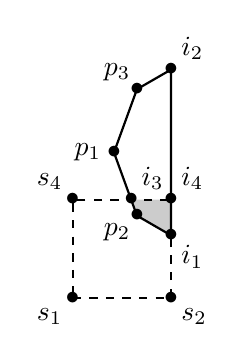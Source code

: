 \begin{tikzpicture}
\tikzstyle{tri} = [>=triangle 45]
\definecolor{Gray20}{rgb}{0.800,0.800,0.800}
\definecolor{Black}{rgb}{0.000,0.000,0.000}

\begin{scope}[Gray20,line width=0.8pt]
\coordinate (l2-p1-1) at (10.743,6.249);
\coordinate (l2-p1-2) at (10.816,6.046);
\coordinate (l2-p1-3) at (11.248,5.797);
\coordinate (l2-p1-4) at (11.248,6.249);
\fill (l2-p1-1) -- (l2-p1-2) -- (l2-p1-3) -- (l2-p1-4) -- cycle;
\end{scope}
\begin{scope}[Black,line width=0.8pt]
\coordinate (l2-p1-1) at (10.524,6.849);
\coordinate (l2-p1-2) at (10.816,6.046);
\coordinate (l2-p1-3) at (11.248,5.797);
\coordinate (l2-p1-4) at (11.248,7.901);
\coordinate (l2-p1-5) at (10.816,7.652);
\draw (l2-p1-1) -- (l2-p1-2) -- (l2-p1-3) -- (l2-p1-4) -- (l2-p1-5) -- cycle;
\end{scope}
\begin{scope}[Black,line width=0.8pt,dashed]
\coordinate (l4-p1-1) at (9.999,4.999);
\coordinate (l4-p1-2) at (11.248,4.999);
\coordinate (l4-p1-3) at (11.248,6.249);
\coordinate (l4-p1-4) at (9.999,6.249);
\draw (l4-p1-1) -- (l4-p1-2) -- (l4-p1-3) -- (l4-p1-4) -- cycle;
\end{scope}
\begin{scope}[Black,line width=0.8pt]
\coordinate (l1-p1) at (10.193,6.849);
\node at (l1-p1) {$p_{1}$};
\coordinate (l1-p2) at (10.563,5.833);
\node at (l1-p2) {$p_{2}$};
\coordinate (l1-p3) at (10.563,7.865);
\node at (l1-p3) {$p_{3}$};
\coordinate (l1-p4) at (10.524,6.849);
\node at (l1-p4) {$\bullet$};
\coordinate (l1-p5) at (10.816,6.046);
\node at (l1-p5) {$\bullet$};
\coordinate (l1-p6) at (10.816,7.652);
\node at (l1-p6) {$\bullet$};
\end{scope}
\begin{scope}[Black,line width=0.8pt]
\node (l1-p1) at (9.999,4.999) {$\bullet$};
\node[below left] at (l1-p1) {$s_{1}$};
\node (l1-p2) at (11.248,4.999) {$\bullet$};
\node[below right] at (l1-p2) {$s_{2}$};
\node (l1-p3) at (9.999,6.249) {$\bullet$};
\node[above left] at (l1-p3) {$s_{4}$};
\end{scope}
\begin{scope}[Black,line width=0.8pt]
\node (l1-p1) at (11.248,5.797) {$\bullet$};
\node[below right] at (l1-p1) {$i_{1}$};
\node (l1-p2) at (11.248,7.901) {$\bullet$};
\node[above right] at (l1-p2) {$i_{2}$};
\node (l1-p3) at (10.743,6.249) {$\bullet$};
\node[above right] at (l1-p3) {$i_{3}$};
\node (l1-p4) at (11.248,6.249) {$\bullet$};
\node[above right] at (l1-p4) {$i_{4}$};
\end{scope}
\end{tikzpicture}

